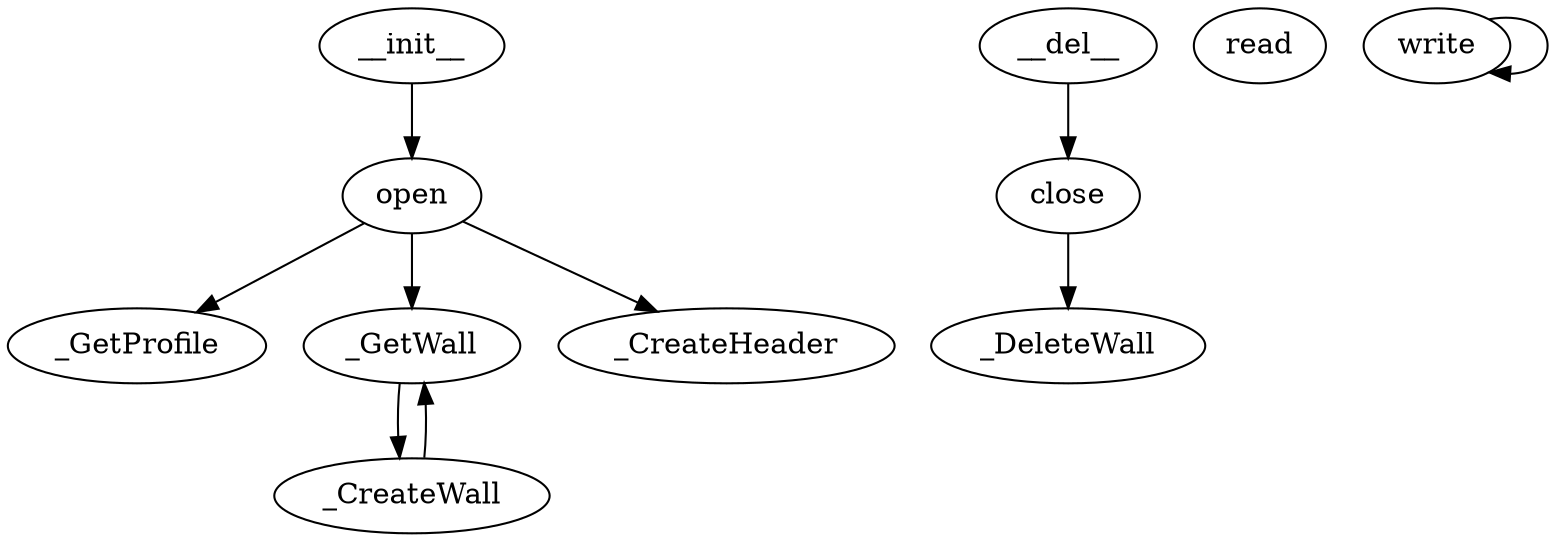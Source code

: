 digraph facecat {
    _GetProfile;
    _CreateWall;
    _DeleteWall;
    _GetWall;
    _CreateHeader;
    __init__;
    __del__;
    open;
    close;
    read;
    write;

    _CreateWall -> _GetWall;
    _GetWall -> _CreateWall;
    __init__ -> open;
    __del__ -> close;
    open -> {_CreateHeader; _GetProfile; _GetWall};
    close -> _DeleteWall;
    write -> write;
}

